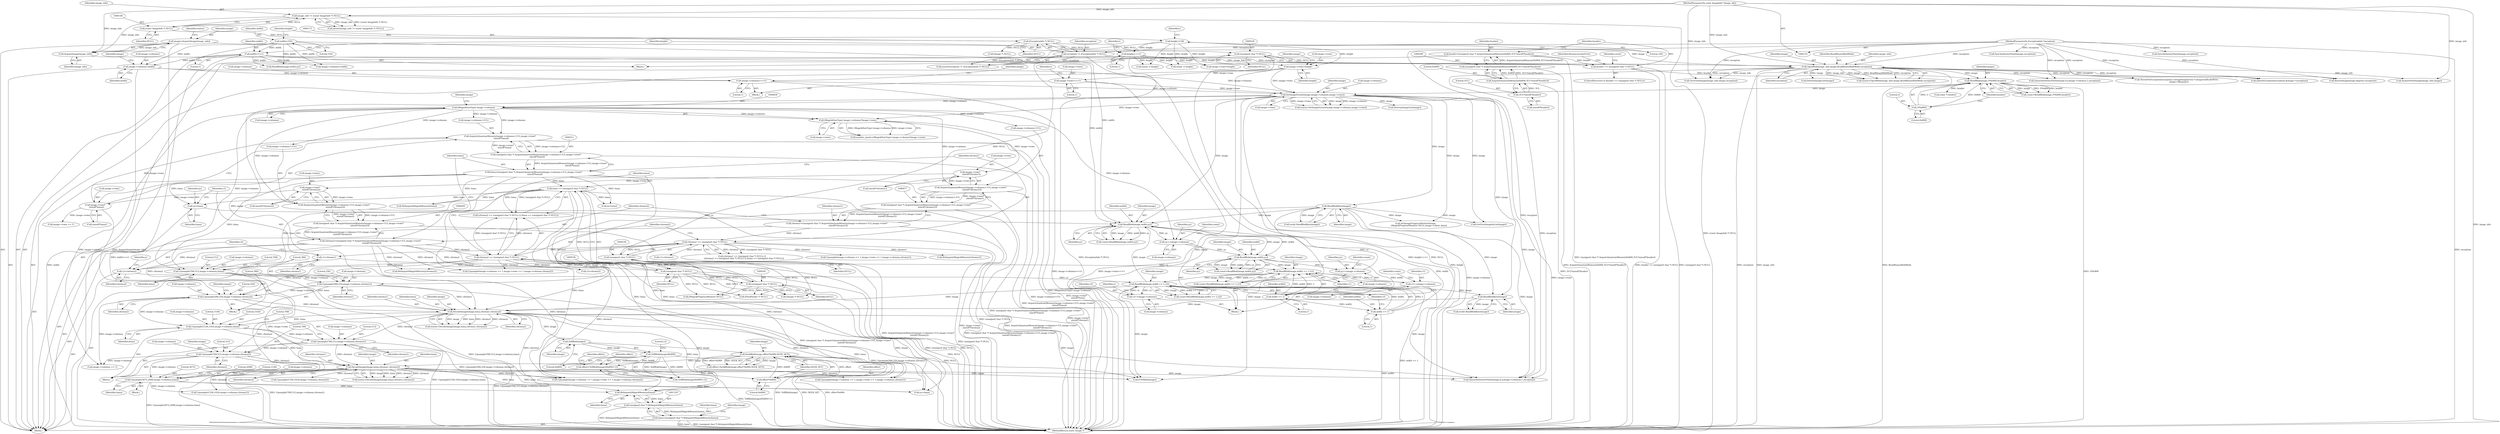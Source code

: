 digraph "0_ImageMagick_f6e9d0d9955e85bdd7540b251cd50d598dacc5e6_43@pointer" {
"1001319" [label="(Call,RelinquishMagickMemory(luma))"];
"1001140" [label="(Call,Upsample(3072,2048,image->columns,luma))"];
"1001096" [label="(Call,Upsample(768,512,image->columns,chroma2))"];
"1001089" [label="(Call,Upsample(768,512,image->columns,chroma1))"];
"1001082" [label="(Call,Upsample(1536,1024,image->columns,luma))"];
"1001041" [label="(Call,Upsample(384,256,image->columns,chroma2))"];
"1001034" [label="(Call,Upsample(384,256,image->columns,chroma1))"];
"1001027" [label="(Call,Upsample(768,512,image->columns,luma))"];
"1000457" [label="(Call,(MagickSizeType) image->columns)"];
"1000432" [label="(Call,SetImageExtent(image,image->columns,image->rows))"];
"1000227" [label="(Call,ReadBlob(image,3*0x800,header))"];
"1000187" [label="(Call,OpenBlob(image_info,image,ReadBinaryBlobMode,exception))"];
"1000183" [label="(Call,AcquireImage(image_info))"];
"1000143" [label="(Call,image_info != (const ImageInfo *) NULL)"];
"1000117" [label="(MethodParameterIn,const ImageInfo *image_info)"];
"1000145" [label="(Call,(const ImageInfo *) NULL)"];
"1000181" [label="(Call,image=AcquireImage(image_info))"];
"1000170" [label="(Call,exception != (ExceptionInfo *) NULL)"];
"1000118" [label="(MethodParameterIn,ExceptionInfo *exception)"];
"1000172" [label="(Call,(ExceptionInfo *) NULL)"];
"1000229" [label="(Call,3*0x800)"];
"1000217" [label="(Call,header == (unsigned char *) NULL)"];
"1000205" [label="(Call,header=(unsigned char *) AcquireQuantumMemory(0x800,3UL*sizeof(*header)))"];
"1000207" [label="(Call,(unsigned char *) AcquireQuantumMemory(0x800,3UL*sizeof(*header)))"];
"1000209" [label="(Call,AcquireQuantumMemory(0x800,3UL*sizeof(*header)))"];
"1000211" [label="(Call,3UL*sizeof(*header))"];
"1000219" [label="(Call,(unsigned char *) NULL)"];
"1000396" [label="(Call,image->columns=width)"];
"1000390" [label="(Call,width<<=1)"];
"1000370" [label="(Call,width=192)"];
"1000420" [label="(Call,image->columns<<=1)"];
"1000401" [label="(Call,image->rows=height)"];
"1000393" [label="(Call,height<<=1)"];
"1000373" [label="(Call,height=128)"];
"1000425" [label="(Call,image->rows<<=1)"];
"1000508" [label="(Call,luma=(unsigned char *) AcquireQuantumMemory(image->columns+1UL,image->rows*\n    sizeof(*luma)))"];
"1000510" [label="(Call,(unsigned char *) AcquireQuantumMemory(image->columns+1UL,image->rows*\n    sizeof(*luma)))"];
"1000512" [label="(Call,AcquireQuantumMemory(image->columns+1UL,image->rows*\n    sizeof(*luma)))"];
"1000518" [label="(Call,image->rows*\n    sizeof(*luma))"];
"1000501" [label="(Call,image->rows*\n    sizeof(*chroma2))"];
"1000484" [label="(Call,image->rows*\n    sizeof(*chroma1))"];
"1000456" [label="(Call,(MagickSizeType) image->columns*image->rows)"];
"1000538" [label="(Call,luma == (unsigned char *) NULL)"];
"1000540" [label="(Call,(unsigned char *) NULL)"];
"1000535" [label="(Call,(unsigned char *) NULL)"];
"1000529" [label="(Call,(unsigned char *) NULL)"];
"1000527" [label="(Call,chroma1 == (unsigned char *) NULL)"];
"1000474" [label="(Call,chroma1=(unsigned char *) AcquireQuantumMemory(image->columns+1UL,image->rows*\n    sizeof(*chroma1)))"];
"1000476" [label="(Call,(unsigned char *) AcquireQuantumMemory(image->columns+1UL,image->rows*\n    sizeof(*chroma1)))"];
"1000478" [label="(Call,AcquireQuantumMemory(image->columns+1UL,image->rows*\n    sizeof(*chroma1)))"];
"1000533" [label="(Call,chroma2 == (unsigned char *) NULL)"];
"1000491" [label="(Call,chroma2=(unsigned char *) AcquireQuantumMemory(image->columns+1UL,image->rows*\n    sizeof(*chroma2)))"];
"1000493" [label="(Call,(unsigned char *) AcquireQuantumMemory(image->columns+1UL,image->rows*\n    sizeof(*chroma2)))"];
"1000495" [label="(Call,AcquireQuantumMemory(image->columns+1UL,image->rows*\n    sizeof(*chroma2)))"];
"1001070" [label="(Call,DecodeImage(image,luma,chroma1,chroma2))"];
"1001011" [label="(Call,ReadBlob(image,width >> 1,c2))"];
"1000998" [label="(Call,ReadBlob(image,width >> 1,c1))"];
"1000987" [label="(Call,ReadBlob(image,width,yy))"];
"1000976" [label="(Call,ReadBlob(image,width,yy))"];
"1000587" [label="(Call,ReadBlobByte(image))"];
"1001013" [label="(Call,width >> 1)"];
"1001000" [label="(Call,width >> 1)"];
"1000952" [label="(Call,yy=luma)"];
"1000991" [label="(Call,yy+=image->columns)"];
"1000980" [label="(Call,yy+=image->columns)"];
"1001004" [label="(Call,c1+=image->columns)"];
"1000955" [label="(Call,c1=chroma1)"];
"1001017" [label="(Call,c2+=image->columns)"];
"1000958" [label="(Call,c2=chroma2)"];
"1001066" [label="(Call,ReadBlobByte(image))"];
"1001126" [label="(Call,DecodeImage(image,luma,chroma1,chroma2))"];
"1001118" [label="(Call,SeekBlob(image,offset*0x800,SEEK_SET))"];
"1001112" [label="(Call,TellBlob(image))"];
"1001120" [label="(Call,offset*0x800)"];
"1001108" [label="(Call,offset=TellBlob(image)/0x800+12)"];
"1001111" [label="(Call,TellBlob(image)/0x800)"];
"1001317" [label="(Call,(unsigned char *) RelinquishMagickMemory(luma))"];
"1001315" [label="(Call,luma=(unsigned char *) RelinquishMagickMemory(luma))"];
"1001142" [label="(Literal,2048)"];
"1000457" [label="(Call,(MagickSizeType) image->columns)"];
"1000219" [label="(Call,(unsigned char *) NULL)"];
"1000389" [label="(Block,)"];
"1000211" [label="(Call,3UL*sizeof(*header))"];
"1001033" [label="(Identifier,luma)"];
"1000119" [label="(Block,)"];
"1000484" [label="(Call,image->rows*\n    sizeof(*chroma1))"];
"1000454" [label="(Call,number_pixels=(MagickSizeType) image->columns*image->rows)"];
"1000585" [label="(Call,(void) ReadBlobByte(image))"];
"1001067" [label="(Identifier,image)"];
"1000202" [label="(Call,(Image *) NULL)"];
"1000216" [label="(ControlStructure,if (header == (unsigned char *) NULL))"];
"1000538" [label="(Call,luma == (unsigned char *) NULL)"];
"1001088" [label="(Identifier,luma)"];
"1001085" [label="(Call,image->columns)"];
"1000976" [label="(Call,ReadBlob(image,width,yy))"];
"1001017" [label="(Call,c2+=image->columns)"];
"1001035" [label="(Literal,384)"];
"1000392" [label="(Literal,1)"];
"1000533" [label="(Call,chroma2 == (unsigned char *) NULL)"];
"1000402" [label="(Call,image->rows)"];
"1000418" [label="(Identifier,i)"];
"1000527" [label="(Call,chroma1 == (unsigned char *) NULL)"];
"1000987" [label="(Call,ReadBlob(image,width,yy))"];
"1001123" [label="(Identifier,SEEK_SET)"];
"1000611" [label="(Call,SetImageProgressMonitor(image,\n          (MagickProgressMonitor) NULL,image->client_data))"];
"1000210" [label="(Literal,0x800)"];
"1000427" [label="(Identifier,image)"];
"1000678" [label="(Call,(ssize_t) height)"];
"1000522" [label="(Call,sizeof(*luma))"];
"1000999" [label="(Identifier,image)"];
"1000371" [label="(Identifier,width)"];
"1000979" [label="(Identifier,yy)"];
"1001083" [label="(Literal,1536)"];
"1000390" [label="(Call,width<<=1)"];
"1000986" [label="(Identifier,count)"];
"1000588" [label="(Identifier,image)"];
"1000174" [label="(Identifier,NULL)"];
"1000378" [label="(Identifier,i)"];
"1000209" [label="(Call,AcquireQuantumMemory(0x800,3UL*sizeof(*header)))"];
"1000485" [label="(Call,image->rows)"];
"1001068" [label="(Call,status=DecodeImage(image,luma,chroma1,chroma2))"];
"1001011" [label="(Call,ReadBlob(image,width >> 1,c2))"];
"1000992" [label="(Identifier,yy)"];
"1001064" [label="(Call,(void) ReadBlobByte(image))"];
"1001129" [label="(Identifier,chroma1)"];
"1001320" [label="(Identifier,luma)"];
"1000231" [label="(Literal,0x800)"];
"1001099" [label="(Call,image->columns)"];
"1001036" [label="(Literal,256)"];
"1000225" [label="(Call,count=ReadBlob(image,3*0x800,header))"];
"1000840" [label="(Call,SyncAuthenticPixels(image,exception))"];
"1000397" [label="(Call,image->columns)"];
"1000501" [label="(Call,image->rows*\n    sizeof(*chroma2))"];
"1001181" [label="(Call,Upsample(image->columns >> 1,image->rows >> 1,image->columns,chroma2))"];
"1000955" [label="(Call,c1=chroma1)"];
"1000493" [label="(Call,(unsigned char *) AcquireQuantumMemory(image->columns+1UL,image->rows*\n    sizeof(*chroma2)))"];
"1001117" [label="(Identifier,offset)"];
"1001097" [label="(Literal,768)"];
"1001109" [label="(Identifier,offset)"];
"1001115" [label="(Literal,12)"];
"1001012" [label="(Identifier,image)"];
"1001105" [label="(Identifier,image)"];
"1001326" [label="(Call,ThrowFileException(exception,CorruptImageError,\"UnexpectedEndOfFile\",\n      image->filename))"];
"1000982" [label="(Call,image->columns)"];
"1000388" [label="(Identifier,i)"];
"1001037" [label="(Call,image->columns)"];
"1000788" [label="(Call,QueueAuthenticPixels(image,0,y,image->columns,1,exception))"];
"1000491" [label="(Call,chroma2=(unsigned char *) AcquireQuantumMemory(image->columns+1UL,image->rows*\n    sizeof(*chroma2)))"];
"1000529" [label="(Call,(unsigned char *) NULL)"];
"1000142" [label="(Call,assert(image_info != (const ImageInfo *) NULL))"];
"1000663" [label="(Call,yy=luma)"];
"1001010" [label="(Identifier,count)"];
"1000957" [label="(Identifier,chroma1)"];
"1000118" [label="(MethodParameterIn,ExceptionInfo *exception)"];
"1001006" [label="(Call,image->columns)"];
"1001081" [label="(Block,)"];
"1000534" [label="(Identifier,chroma2)"];
"1001092" [label="(Call,image->columns)"];
"1001324" [label="(Identifier,image)"];
"1001019" [label="(Call,image->columns)"];
"1001066" [label="(Call,ReadBlobByte(image))"];
"1001119" [label="(Identifier,image)"];
"1000169" [label="(Call,assert(exception != (ExceptionInfo *) NULL))"];
"1001316" [label="(Identifier,luma)"];
"1000374" [label="(Identifier,height)"];
"1000432" [label="(Call,SetImageExtent(image,image->columns,image->rows))"];
"1000748" [label="(Call,Upsample(image->columns >> 1,image->rows >> 1,image->columns,chroma2))"];
"1000212" [label="(Literal,3UL)"];
"1000172" [label="(Call,(ExceptionInfo *) NULL)"];
"1000973" [label="(Block,)"];
"1001004" [label="(Call,c1+=image->columns)"];
"1001015" [label="(Literal,1)"];
"1000518" [label="(Call,image->rows*\n    sizeof(*luma))"];
"1001233" [label="(Call,(PixelPacket *) NULL)"];
"1001018" [label="(Identifier,c2)"];
"1000981" [label="(Identifier,yy)"];
"1000394" [label="(Identifier,height)"];
"1000952" [label="(Call,yy=luma)"];
"1000960" [label="(Identifier,chroma2)"];
"1001027" [label="(Call,Upsample(768,512,image->columns,luma))"];
"1000401" [label="(Call,image->rows=height)"];
"1001016" [label="(Identifier,c2)"];
"1001148" [label="(Literal,1536)"];
"1000206" [label="(Identifier,header)"];
"1000989" [label="(Identifier,width)"];
"1001030" [label="(Call,image->columns)"];
"1000226" [label="(Identifier,count)"];
"1000186" [label="(Identifier,status)"];
"1001040" [label="(Identifier,chroma1)"];
"1000528" [label="(Identifier,chroma1)"];
"1000370" [label="(Call,width=192)"];
"1001071" [label="(Identifier,image)"];
"1001116" [label="(Call,offset=SeekBlob(image,offset*0x800,SEEK_SET))"];
"1001221" [label="(Call,QueueAuthenticPixels(image,0,y,image->columns,1,exception))"];
"1001108" [label="(Call,offset=TellBlob(image)/0x800+12)"];
"1001050" [label="(Identifier,image)"];
"1000184" [label="(Identifier,image_info)"];
"1000963" [label="(Identifier,y)"];
"1001034" [label="(Call,Upsample(384,256,image->columns,chroma1))"];
"1000868" [label="(Call,AcquireNextImage(image_info,image))"];
"1001317" [label="(Call,(unsigned char *) RelinquishMagickMemory(luma))"];
"1000513" [label="(Call,image->columns+1UL)"];
"1000205" [label="(Call,header=(unsigned char *) AcquireQuantumMemory(0x800,3UL*sizeof(*header)))"];
"1000942" [label="(Call,GetFirstImageInList(image))"];
"1000991" [label="(Call,yy+=image->columns)"];
"1000476" [label="(Call,(unsigned char *) AcquireQuantumMemory(image->columns+1UL,image->rows*\n    sizeof(*chroma1)))"];
"1001095" [label="(Identifier,chroma1)"];
"1001098" [label="(Literal,512)"];
"1000445" [label="(Call,InheritException(exception,&image->exception))"];
"1001130" [label="(Identifier,chroma2)"];
"1001481" [label="(MethodReturn,static Image *)"];
"1001091" [label="(Literal,512)"];
"1001026" [label="(Block,)"];
"1001323" [label="(Call,EOFBlob(image))"];
"1001041" [label="(Call,Upsample(384,256,image->columns,chroma2))"];
"1000217" [label="(Call,header == (unsigned char *) NULL)"];
"1000183" [label="(Call,AcquireImage(image_info))"];
"1000232" [label="(Identifier,header)"];
"1001082" [label="(Call,Upsample(1536,1024,image->columns,luma))"];
"1000687" [label="(Call,ReadBlob(image,width,yy))"];
"1000512" [label="(Call,AcquireQuantumMemory(image->columns+1UL,image->rows*\n    sizeof(*luma)))"];
"1000426" [label="(Call,image->rows)"];
"1000669" [label="(Call,c2=chroma2)"];
"1001143" [label="(Call,image->columns)"];
"1001196" [label="(Call,yy=luma)"];
"1001042" [label="(Literal,384)"];
"1001146" [label="(Identifier,luma)"];
"1000463" [label="(Identifier,image)"];
"1001139" [label="(Block,)"];
"1000946" [label="(Call,OverviewImage(image_info,image,exception))"];
"1000526" [label="(Call,(chroma1 == (unsigned char *) NULL) ||\n      (chroma2 == (unsigned char *) NULL) || (luma == (unsigned char *) NULL))"];
"1000519" [label="(Call,image->rows)"];
"1001003" [label="(Identifier,c1)"];
"1000985" [label="(Call,count=ReadBlob(image,width,yy))"];
"1000953" [label="(Identifier,yy)"];
"1000648" [label="(Call,image->columns=width)"];
"1001273" [label="(Call,SyncAuthenticPixels(image,exception))"];
"1001141" [label="(Literal,3072)"];
"1001084" [label="(Literal,1024)"];
"1000967" [label="(Call,(ssize_t) height)"];
"1000537" [label="(Identifier,NULL)"];
"1001111" [label="(Call,TellBlob(image)/0x800)"];
"1000974" [label="(Call,count=ReadBlob(image,width,yy))"];
"1000419" [label="(Block,)"];
"1001114" [label="(Literal,0x800)"];
"1001167" [label="(Call,image->columns >> 1)"];
"1000988" [label="(Identifier,image)"];
"1000420" [label="(Call,image->columns<<=1)"];
"1001127" [label="(Identifier,image)"];
"1000938" [label="(Call,RelinquishMagickMemory(luma))"];
"1000434" [label="(Call,image->columns)"];
"1000171" [label="(Identifier,exception)"];
"1001009" [label="(Call,count=ReadBlob(image,width >> 1,c2))"];
"1000540" [label="(Call,(unsigned char *) NULL)"];
"1000144" [label="(Identifier,image_info)"];
"1000189" [label="(Identifier,image)"];
"1000237" [label="(Call,(char *) header)"];
"1001090" [label="(Literal,768)"];
"1001113" [label="(Identifier,image)"];
"1000147" [label="(Identifier,NULL)"];
"1000117" [label="(MethodParameterIn,const ImageInfo *image_info)"];
"1001166" [label="(Call,Upsample(image->columns >> 1,image->rows >> 1,image->columns,chroma1))"];
"1001096" [label="(Call,Upsample(768,512,image->columns,chroma2))"];
"1000539" [label="(Identifier,luma)"];
"1001121" [label="(Identifier,offset)"];
"1001000" [label="(Call,width >> 1)"];
"1001014" [label="(Identifier,width)"];
"1000456" [label="(Call,(MagickSizeType) image->columns*image->rows)"];
"1000475" [label="(Identifier,chroma1)"];
"1000373" [label="(Call,height=128)"];
"1000474" [label="(Call,chroma1=(unsigned char *) AcquireQuantumMemory(image->columns+1UL,image->rows*\n    sizeof(*chroma1)))"];
"1000956" [label="(Identifier,c1)"];
"1001120" [label="(Call,offset*0x800)"];
"1000430" [label="(Call,status=SetImageExtent(image,image->columns,image->rows))"];
"1000227" [label="(Call,ReadBlob(image,3*0x800,header))"];
"1000187" [label="(Call,OpenBlob(image_info,image,ReadBinaryBlobMode,exception))"];
"1000191" [label="(Identifier,exception)"];
"1001110" [label="(Call,TellBlob(image)/0x800+12)"];
"1000190" [label="(Identifier,ReadBinaryBlobMode)"];
"1000372" [label="(Literal,192)"];
"1000425" [label="(Call,image->rows<<=1)"];
"1000393" [label="(Call,height<<=1)"];
"1000492" [label="(Identifier,chroma2)"];
"1000978" [label="(Identifier,width)"];
"1000977" [label="(Identifier,image)"];
"1000535" [label="(Call,(unsigned char *) NULL)"];
"1001001" [label="(Identifier,width)"];
"1001154" [label="(Call,Upsample(1536,1024,image->columns,chroma2))"];
"1000396" [label="(Call,image->columns=width)"];
"1000452" [label="(Call,DestroyImageList(image))"];
"1000733" [label="(Call,Upsample(image->columns >> 1,image->rows >> 1,image->columns,chroma1))"];
"1001365" [label="(Call,RotateImage(image,degrees,exception))"];
"1001047" [label="(Identifier,chroma2)"];
"1001089" [label="(Call,Upsample(768,512,image->columns,chroma1))"];
"1000459" [label="(Call,image->columns)"];
"1000221" [label="(Identifier,NULL)"];
"1000145" [label="(Call,(const ImageInfo *) NULL)"];
"1000505" [label="(Call,sizeof(*chroma2))"];
"1001102" [label="(Identifier,chroma2)"];
"1000502" [label="(Call,image->rows)"];
"1000424" [label="(Literal,1)"];
"1000403" [label="(Identifier,image)"];
"1001074" [label="(Identifier,chroma2)"];
"1001140" [label="(Call,Upsample(3072,2048,image->columns,luma))"];
"1000199" [label="(Call,DestroyImageList(image))"];
"1001043" [label="(Literal,256)"];
"1000218" [label="(Identifier,header)"];
"1001319" [label="(Call,RelinquishMagickMemory(luma))"];
"1000213" [label="(Call,sizeof(*header))"];
"1000170" [label="(Call,exception != (ExceptionInfo *) NULL)"];
"1001172" [label="(Call,image->rows >> 1)"];
"1001073" [label="(Identifier,chroma1)"];
"1000926" [label="(Call,RelinquishMagickMemory(chroma2))"];
"1000478" [label="(Call,AcquireQuantumMemory(image->columns+1UL,image->rows*\n    sizeof(*chroma1)))"];
"1001112" [label="(Call,TellBlob(image))"];
"1001044" [label="(Call,image->columns)"];
"1000207" [label="(Call,(unsigned char *) AcquireQuantumMemory(0x800,3UL*sizeof(*header)))"];
"1000510" [label="(Call,(unsigned char *) AcquireQuantumMemory(image->columns+1UL,image->rows*\n    sizeof(*luma)))"];
"1000495" [label="(Call,AcquireQuantumMemory(image->columns+1UL,image->rows*\n    sizeof(*chroma2)))"];
"1001013" [label="(Call,width >> 1)"];
"1000959" [label="(Identifier,c2)"];
"1000509" [label="(Identifier,luma)"];
"1001028" [label="(Literal,768)"];
"1000531" [label="(Identifier,NULL)"];
"1000532" [label="(Call,(chroma2 == (unsigned char *) NULL) || (luma == (unsigned char *) NULL))"];
"1000408" [label="(Identifier,image)"];
"1000479" [label="(Call,image->columns+1UL)"];
"1000400" [label="(Identifier,width)"];
"1000462" [label="(Call,image->rows)"];
"1000613" [label="(Call,(MagickProgressMonitor) NULL)"];
"1000437" [label="(Call,image->rows)"];
"1000488" [label="(Call,sizeof(*chroma1))"];
"1001005" [label="(Identifier,c1)"];
"1000230" [label="(Literal,3)"];
"1001122" [label="(Literal,0x800)"];
"1000395" [label="(Literal,1)"];
"1000143" [label="(Call,image_info != (const ImageInfo *) NULL)"];
"1000980" [label="(Call,yy+=image->columns)"];
"1000653" [label="(Call,image->rows=height)"];
"1000998" [label="(Call,ReadBlob(image,width >> 1,c1))"];
"1000971" [label="(Identifier,y)"];
"1000185" [label="(Call,status=OpenBlob(image_info,image,ReadBinaryBlobMode,exception))"];
"1000433" [label="(Identifier,image)"];
"1000496" [label="(Call,image->columns+1UL)"];
"1001118" [label="(Call,SeekBlob(image,offset*0x800,SEEK_SET))"];
"1000542" [label="(Identifier,NULL)"];
"1000996" [label="(Call,count=ReadBlob(image,width >> 1,c1))"];
"1000587" [label="(Call,ReadBlobByte(image))"];
"1000181" [label="(Call,image=AcquireImage(image_info))"];
"1000429" [label="(Literal,1)"];
"1001128" [label="(Identifier,luma)"];
"1000391" [label="(Identifier,width)"];
"1000993" [label="(Call,image->columns)"];
"1001126" [label="(Call,DecodeImage(image,luma,chroma1,chroma2))"];
"1000228" [label="(Identifier,image)"];
"1000188" [label="(Identifier,image_info)"];
"1000421" [label="(Call,image->columns)"];
"1000223" [label="(Identifier,ResourceLimitError)"];
"1000932" [label="(Call,RelinquishMagickMemory(chroma1))"];
"1001147" [label="(Call,Upsample(1536,1024,image->columns,chroma1))"];
"1000990" [label="(Identifier,yy)"];
"1001002" [label="(Literal,1)"];
"1000997" [label="(Identifier,count)"];
"1000375" [label="(Literal,128)"];
"1001029" [label="(Literal,512)"];
"1001315" [label="(Call,luma=(unsigned char *) RelinquishMagickMemory(luma))"];
"1000405" [label="(Identifier,height)"];
"1000954" [label="(Identifier,luma)"];
"1001372" [label="(Call,(Image *) NULL)"];
"1000958" [label="(Call,c2=chroma2)"];
"1001124" [label="(Call,status=DecodeImage(image,luma,chroma1,chroma2))"];
"1000182" [label="(Identifier,image)"];
"1000666" [label="(Call,c1=chroma1)"];
"1000508" [label="(Call,luma=(unsigned char *) AcquireQuantumMemory(image->columns+1UL,image->rows*\n    sizeof(*luma)))"];
"1001072" [label="(Identifier,luma)"];
"1001070" [label="(Call,DecodeImage(image,luma,chroma1,chroma2))"];
"1000229" [label="(Call,3*0x800)"];
"1001319" -> "1001317"  [label="AST: "];
"1001319" -> "1001320"  [label="CFG: "];
"1001320" -> "1001319"  [label="AST: "];
"1001317" -> "1001319"  [label="CFG: "];
"1001319" -> "1001317"  [label="DDG: luma"];
"1001140" -> "1001319"  [label="DDG: luma"];
"1001126" -> "1001319"  [label="DDG: luma"];
"1001070" -> "1001319"  [label="DDG: luma"];
"1000508" -> "1001319"  [label="DDG: luma"];
"1000538" -> "1001319"  [label="DDG: luma"];
"1001140" -> "1001139"  [label="AST: "];
"1001140" -> "1001146"  [label="CFG: "];
"1001141" -> "1001140"  [label="AST: "];
"1001142" -> "1001140"  [label="AST: "];
"1001143" -> "1001140"  [label="AST: "];
"1001146" -> "1001140"  [label="AST: "];
"1001148" -> "1001140"  [label="CFG: "];
"1001140" -> "1001481"  [label="DDG: Upsample(3072,2048,image->columns,luma)"];
"1001096" -> "1001140"  [label="DDG: image->columns"];
"1001126" -> "1001140"  [label="DDG: luma"];
"1001140" -> "1001147"  [label="DDG: image->columns"];
"1001140" -> "1001196"  [label="DDG: luma"];
"1001096" -> "1001081"  [label="AST: "];
"1001096" -> "1001102"  [label="CFG: "];
"1001097" -> "1001096"  [label="AST: "];
"1001098" -> "1001096"  [label="AST: "];
"1001099" -> "1001096"  [label="AST: "];
"1001102" -> "1001096"  [label="AST: "];
"1001105" -> "1001096"  [label="CFG: "];
"1001096" -> "1001481"  [label="DDG: Upsample(768,512,image->columns,chroma2)"];
"1001089" -> "1001096"  [label="DDG: image->columns"];
"1001070" -> "1001096"  [label="DDG: chroma2"];
"1001096" -> "1001126"  [label="DDG: chroma2"];
"1001096" -> "1001167"  [label="DDG: image->columns"];
"1001089" -> "1001081"  [label="AST: "];
"1001089" -> "1001095"  [label="CFG: "];
"1001090" -> "1001089"  [label="AST: "];
"1001091" -> "1001089"  [label="AST: "];
"1001092" -> "1001089"  [label="AST: "];
"1001095" -> "1001089"  [label="AST: "];
"1001097" -> "1001089"  [label="CFG: "];
"1001089" -> "1001481"  [label="DDG: Upsample(768,512,image->columns,chroma1)"];
"1001082" -> "1001089"  [label="DDG: image->columns"];
"1001070" -> "1001089"  [label="DDG: chroma1"];
"1001089" -> "1001126"  [label="DDG: chroma1"];
"1001082" -> "1001081"  [label="AST: "];
"1001082" -> "1001088"  [label="CFG: "];
"1001083" -> "1001082"  [label="AST: "];
"1001084" -> "1001082"  [label="AST: "];
"1001085" -> "1001082"  [label="AST: "];
"1001088" -> "1001082"  [label="AST: "];
"1001090" -> "1001082"  [label="CFG: "];
"1001082" -> "1001481"  [label="DDG: Upsample(1536,1024,image->columns,luma)"];
"1001041" -> "1001082"  [label="DDG: image->columns"];
"1001070" -> "1001082"  [label="DDG: luma"];
"1001082" -> "1001126"  [label="DDG: luma"];
"1001041" -> "1001026"  [label="AST: "];
"1001041" -> "1001047"  [label="CFG: "];
"1001042" -> "1001041"  [label="AST: "];
"1001043" -> "1001041"  [label="AST: "];
"1001044" -> "1001041"  [label="AST: "];
"1001047" -> "1001041"  [label="AST: "];
"1001050" -> "1001041"  [label="CFG: "];
"1001041" -> "1001481"  [label="DDG: Upsample(384,256,image->columns,chroma2)"];
"1001034" -> "1001041"  [label="DDG: image->columns"];
"1000533" -> "1001041"  [label="DDG: chroma2"];
"1000491" -> "1001041"  [label="DDG: chroma2"];
"1001041" -> "1001070"  [label="DDG: chroma2"];
"1001041" -> "1001167"  [label="DDG: image->columns"];
"1001034" -> "1001026"  [label="AST: "];
"1001034" -> "1001040"  [label="CFG: "];
"1001035" -> "1001034"  [label="AST: "];
"1001036" -> "1001034"  [label="AST: "];
"1001037" -> "1001034"  [label="AST: "];
"1001040" -> "1001034"  [label="AST: "];
"1001042" -> "1001034"  [label="CFG: "];
"1001034" -> "1001481"  [label="DDG: Upsample(384,256,image->columns,chroma1)"];
"1001027" -> "1001034"  [label="DDG: image->columns"];
"1000527" -> "1001034"  [label="DDG: chroma1"];
"1001034" -> "1001070"  [label="DDG: chroma1"];
"1001027" -> "1001026"  [label="AST: "];
"1001027" -> "1001033"  [label="CFG: "];
"1001028" -> "1001027"  [label="AST: "];
"1001029" -> "1001027"  [label="AST: "];
"1001030" -> "1001027"  [label="AST: "];
"1001033" -> "1001027"  [label="AST: "];
"1001035" -> "1001027"  [label="CFG: "];
"1001027" -> "1001481"  [label="DDG: Upsample(768,512,image->columns,luma)"];
"1000457" -> "1001027"  [label="DDG: image->columns"];
"1000508" -> "1001027"  [label="DDG: luma"];
"1000538" -> "1001027"  [label="DDG: luma"];
"1001027" -> "1001070"  [label="DDG: luma"];
"1000457" -> "1000456"  [label="AST: "];
"1000457" -> "1000459"  [label="CFG: "];
"1000458" -> "1000457"  [label="AST: "];
"1000459" -> "1000457"  [label="AST: "];
"1000463" -> "1000457"  [label="CFG: "];
"1000457" -> "1000456"  [label="DDG: image->columns"];
"1000432" -> "1000457"  [label="DDG: image->columns"];
"1000457" -> "1000478"  [label="DDG: image->columns"];
"1000457" -> "1000479"  [label="DDG: image->columns"];
"1000457" -> "1000495"  [label="DDG: image->columns"];
"1000457" -> "1000496"  [label="DDG: image->columns"];
"1000457" -> "1000512"  [label="DDG: image->columns"];
"1000457" -> "1000513"  [label="DDG: image->columns"];
"1000457" -> "1000980"  [label="DDG: image->columns"];
"1000457" -> "1001167"  [label="DDG: image->columns"];
"1000432" -> "1000430"  [label="AST: "];
"1000432" -> "1000437"  [label="CFG: "];
"1000433" -> "1000432"  [label="AST: "];
"1000434" -> "1000432"  [label="AST: "];
"1000437" -> "1000432"  [label="AST: "];
"1000430" -> "1000432"  [label="CFG: "];
"1000432" -> "1001481"  [label="DDG: image->rows"];
"1000432" -> "1001481"  [label="DDG: image->columns"];
"1000432" -> "1000430"  [label="DDG: image"];
"1000432" -> "1000430"  [label="DDG: image->columns"];
"1000432" -> "1000430"  [label="DDG: image->rows"];
"1000227" -> "1000432"  [label="DDG: image"];
"1000396" -> "1000432"  [label="DDG: image->columns"];
"1000420" -> "1000432"  [label="DDG: image->columns"];
"1000401" -> "1000432"  [label="DDG: image->rows"];
"1000425" -> "1000432"  [label="DDG: image->rows"];
"1000432" -> "1000452"  [label="DDG: image"];
"1000432" -> "1000456"  [label="DDG: image->rows"];
"1000432" -> "1000587"  [label="DDG: image"];
"1000432" -> "1000611"  [label="DDG: image"];
"1000432" -> "1000942"  [label="DDG: image"];
"1000432" -> "1000976"  [label="DDG: image"];
"1000432" -> "1001066"  [label="DDG: image"];
"1000432" -> "1001070"  [label="DDG: image"];
"1000432" -> "1001221"  [label="DDG: image"];
"1000432" -> "1001323"  [label="DDG: image"];
"1000227" -> "1000225"  [label="AST: "];
"1000227" -> "1000232"  [label="CFG: "];
"1000228" -> "1000227"  [label="AST: "];
"1000229" -> "1000227"  [label="AST: "];
"1000232" -> "1000227"  [label="AST: "];
"1000225" -> "1000227"  [label="CFG: "];
"1000227" -> "1001481"  [label="DDG: 3*0x800"];
"1000227" -> "1000225"  [label="DDG: image"];
"1000227" -> "1000225"  [label="DDG: 3*0x800"];
"1000227" -> "1000225"  [label="DDG: header"];
"1000187" -> "1000227"  [label="DDG: image"];
"1000229" -> "1000227"  [label="DDG: 3"];
"1000229" -> "1000227"  [label="DDG: 0x800"];
"1000217" -> "1000227"  [label="DDG: header"];
"1000227" -> "1000237"  [label="DDG: header"];
"1000187" -> "1000185"  [label="AST: "];
"1000187" -> "1000191"  [label="CFG: "];
"1000188" -> "1000187"  [label="AST: "];
"1000189" -> "1000187"  [label="AST: "];
"1000190" -> "1000187"  [label="AST: "];
"1000191" -> "1000187"  [label="AST: "];
"1000185" -> "1000187"  [label="CFG: "];
"1000187" -> "1001481"  [label="DDG: image_info"];
"1000187" -> "1001481"  [label="DDG: ReadBinaryBlobMode"];
"1000187" -> "1001481"  [label="DDG: exception"];
"1000187" -> "1000185"  [label="DDG: image_info"];
"1000187" -> "1000185"  [label="DDG: image"];
"1000187" -> "1000185"  [label="DDG: ReadBinaryBlobMode"];
"1000187" -> "1000185"  [label="DDG: exception"];
"1000183" -> "1000187"  [label="DDG: image_info"];
"1000117" -> "1000187"  [label="DDG: image_info"];
"1000181" -> "1000187"  [label="DDG: image"];
"1000170" -> "1000187"  [label="DDG: exception"];
"1000118" -> "1000187"  [label="DDG: exception"];
"1000187" -> "1000199"  [label="DDG: image"];
"1000187" -> "1000445"  [label="DDG: exception"];
"1000187" -> "1000788"  [label="DDG: exception"];
"1000187" -> "1000868"  [label="DDG: image_info"];
"1000187" -> "1000946"  [label="DDG: image_info"];
"1000187" -> "1000946"  [label="DDG: exception"];
"1000187" -> "1001221"  [label="DDG: exception"];
"1000187" -> "1001326"  [label="DDG: exception"];
"1000187" -> "1001365"  [label="DDG: exception"];
"1000183" -> "1000181"  [label="AST: "];
"1000183" -> "1000184"  [label="CFG: "];
"1000184" -> "1000183"  [label="AST: "];
"1000181" -> "1000183"  [label="CFG: "];
"1000183" -> "1000181"  [label="DDG: image_info"];
"1000143" -> "1000183"  [label="DDG: image_info"];
"1000117" -> "1000183"  [label="DDG: image_info"];
"1000143" -> "1000142"  [label="AST: "];
"1000143" -> "1000145"  [label="CFG: "];
"1000144" -> "1000143"  [label="AST: "];
"1000145" -> "1000143"  [label="AST: "];
"1000142" -> "1000143"  [label="CFG: "];
"1000143" -> "1001481"  [label="DDG: (const ImageInfo *) NULL"];
"1000143" -> "1000142"  [label="DDG: image_info"];
"1000143" -> "1000142"  [label="DDG: (const ImageInfo *) NULL"];
"1000117" -> "1000143"  [label="DDG: image_info"];
"1000145" -> "1000143"  [label="DDG: NULL"];
"1000117" -> "1000116"  [label="AST: "];
"1000117" -> "1001481"  [label="DDG: image_info"];
"1000117" -> "1000868"  [label="DDG: image_info"];
"1000117" -> "1000946"  [label="DDG: image_info"];
"1000145" -> "1000147"  [label="CFG: "];
"1000146" -> "1000145"  [label="AST: "];
"1000147" -> "1000145"  [label="AST: "];
"1000145" -> "1000172"  [label="DDG: NULL"];
"1000181" -> "1000119"  [label="AST: "];
"1000182" -> "1000181"  [label="AST: "];
"1000186" -> "1000181"  [label="CFG: "];
"1000181" -> "1001481"  [label="DDG: AcquireImage(image_info)"];
"1000170" -> "1000169"  [label="AST: "];
"1000170" -> "1000172"  [label="CFG: "];
"1000171" -> "1000170"  [label="AST: "];
"1000172" -> "1000170"  [label="AST: "];
"1000169" -> "1000170"  [label="CFG: "];
"1000170" -> "1001481"  [label="DDG: (ExceptionInfo *) NULL"];
"1000170" -> "1000169"  [label="DDG: exception"];
"1000170" -> "1000169"  [label="DDG: (ExceptionInfo *) NULL"];
"1000118" -> "1000170"  [label="DDG: exception"];
"1000172" -> "1000170"  [label="DDG: NULL"];
"1000118" -> "1000116"  [label="AST: "];
"1000118" -> "1001481"  [label="DDG: exception"];
"1000118" -> "1000445"  [label="DDG: exception"];
"1000118" -> "1000788"  [label="DDG: exception"];
"1000118" -> "1000840"  [label="DDG: exception"];
"1000118" -> "1000946"  [label="DDG: exception"];
"1000118" -> "1001221"  [label="DDG: exception"];
"1000118" -> "1001273"  [label="DDG: exception"];
"1000118" -> "1001326"  [label="DDG: exception"];
"1000118" -> "1001365"  [label="DDG: exception"];
"1000172" -> "1000174"  [label="CFG: "];
"1000173" -> "1000172"  [label="AST: "];
"1000174" -> "1000172"  [label="AST: "];
"1000172" -> "1000202"  [label="DDG: NULL"];
"1000172" -> "1000219"  [label="DDG: NULL"];
"1000229" -> "1000231"  [label="CFG: "];
"1000230" -> "1000229"  [label="AST: "];
"1000231" -> "1000229"  [label="AST: "];
"1000232" -> "1000229"  [label="CFG: "];
"1000217" -> "1000216"  [label="AST: "];
"1000217" -> "1000219"  [label="CFG: "];
"1000218" -> "1000217"  [label="AST: "];
"1000219" -> "1000217"  [label="AST: "];
"1000223" -> "1000217"  [label="CFG: "];
"1000226" -> "1000217"  [label="CFG: "];
"1000217" -> "1001481"  [label="DDG: (unsigned char *) NULL"];
"1000217" -> "1001481"  [label="DDG: header == (unsigned char *) NULL"];
"1000205" -> "1000217"  [label="DDG: header"];
"1000219" -> "1000217"  [label="DDG: NULL"];
"1000205" -> "1000119"  [label="AST: "];
"1000205" -> "1000207"  [label="CFG: "];
"1000206" -> "1000205"  [label="AST: "];
"1000207" -> "1000205"  [label="AST: "];
"1000218" -> "1000205"  [label="CFG: "];
"1000205" -> "1001481"  [label="DDG: (unsigned char *) AcquireQuantumMemory(0x800,3UL*sizeof(*header))"];
"1000207" -> "1000205"  [label="DDG: AcquireQuantumMemory(0x800,3UL*sizeof(*header))"];
"1000207" -> "1000209"  [label="CFG: "];
"1000208" -> "1000207"  [label="AST: "];
"1000209" -> "1000207"  [label="AST: "];
"1000207" -> "1001481"  [label="DDG: AcquireQuantumMemory(0x800,3UL*sizeof(*header))"];
"1000209" -> "1000207"  [label="DDG: 0x800"];
"1000209" -> "1000207"  [label="DDG: 3UL*sizeof(*header)"];
"1000209" -> "1000211"  [label="CFG: "];
"1000210" -> "1000209"  [label="AST: "];
"1000211" -> "1000209"  [label="AST: "];
"1000209" -> "1001481"  [label="DDG: 3UL*sizeof(*header)"];
"1000211" -> "1000209"  [label="DDG: 3UL"];
"1000211" -> "1000213"  [label="CFG: "];
"1000212" -> "1000211"  [label="AST: "];
"1000213" -> "1000211"  [label="AST: "];
"1000219" -> "1000221"  [label="CFG: "];
"1000220" -> "1000219"  [label="AST: "];
"1000221" -> "1000219"  [label="AST: "];
"1000219" -> "1001481"  [label="DDG: NULL"];
"1000219" -> "1000529"  [label="DDG: NULL"];
"1000396" -> "1000119"  [label="AST: "];
"1000396" -> "1000400"  [label="CFG: "];
"1000397" -> "1000396"  [label="AST: "];
"1000400" -> "1000396"  [label="AST: "];
"1000403" -> "1000396"  [label="CFG: "];
"1000396" -> "1001481"  [label="DDG: width"];
"1000390" -> "1000396"  [label="DDG: width"];
"1000370" -> "1000396"  [label="DDG: width"];
"1000396" -> "1000420"  [label="DDG: image->columns"];
"1000390" -> "1000389"  [label="AST: "];
"1000390" -> "1000392"  [label="CFG: "];
"1000391" -> "1000390"  [label="AST: "];
"1000392" -> "1000390"  [label="AST: "];
"1000394" -> "1000390"  [label="CFG: "];
"1000390" -> "1001481"  [label="DDG: width<<=1"];
"1000370" -> "1000390"  [label="DDG: width"];
"1000390" -> "1000648"  [label="DDG: width"];
"1000390" -> "1000687"  [label="DDG: width"];
"1000390" -> "1000976"  [label="DDG: width"];
"1000370" -> "1000119"  [label="AST: "];
"1000370" -> "1000372"  [label="CFG: "];
"1000371" -> "1000370"  [label="AST: "];
"1000372" -> "1000370"  [label="AST: "];
"1000374" -> "1000370"  [label="CFG: "];
"1000370" -> "1000648"  [label="DDG: width"];
"1000370" -> "1000687"  [label="DDG: width"];
"1000370" -> "1000976"  [label="DDG: width"];
"1000420" -> "1000419"  [label="AST: "];
"1000420" -> "1000424"  [label="CFG: "];
"1000421" -> "1000420"  [label="AST: "];
"1000424" -> "1000420"  [label="AST: "];
"1000427" -> "1000420"  [label="CFG: "];
"1000420" -> "1001481"  [label="DDG: image->columns<<=1"];
"1000401" -> "1000119"  [label="AST: "];
"1000401" -> "1000405"  [label="CFG: "];
"1000402" -> "1000401"  [label="AST: "];
"1000405" -> "1000401"  [label="AST: "];
"1000408" -> "1000401"  [label="CFG: "];
"1000401" -> "1001481"  [label="DDG: height"];
"1000393" -> "1000401"  [label="DDG: height"];
"1000373" -> "1000401"  [label="DDG: height"];
"1000401" -> "1000425"  [label="DDG: image->rows"];
"1000393" -> "1000389"  [label="AST: "];
"1000393" -> "1000395"  [label="CFG: "];
"1000394" -> "1000393"  [label="AST: "];
"1000395" -> "1000393"  [label="AST: "];
"1000388" -> "1000393"  [label="CFG: "];
"1000393" -> "1001481"  [label="DDG: height<<=1"];
"1000373" -> "1000393"  [label="DDG: height"];
"1000393" -> "1000653"  [label="DDG: height"];
"1000393" -> "1000678"  [label="DDG: height"];
"1000393" -> "1000967"  [label="DDG: height"];
"1000373" -> "1000119"  [label="AST: "];
"1000373" -> "1000375"  [label="CFG: "];
"1000374" -> "1000373"  [label="AST: "];
"1000375" -> "1000373"  [label="AST: "];
"1000378" -> "1000373"  [label="CFG: "];
"1000373" -> "1000653"  [label="DDG: height"];
"1000373" -> "1000678"  [label="DDG: height"];
"1000373" -> "1000967"  [label="DDG: height"];
"1000425" -> "1000419"  [label="AST: "];
"1000425" -> "1000429"  [label="CFG: "];
"1000426" -> "1000425"  [label="AST: "];
"1000429" -> "1000425"  [label="AST: "];
"1000418" -> "1000425"  [label="CFG: "];
"1000425" -> "1001481"  [label="DDG: image->rows<<=1"];
"1000508" -> "1000119"  [label="AST: "];
"1000508" -> "1000510"  [label="CFG: "];
"1000509" -> "1000508"  [label="AST: "];
"1000510" -> "1000508"  [label="AST: "];
"1000528" -> "1000508"  [label="CFG: "];
"1000508" -> "1001481"  [label="DDG: (unsigned char *) AcquireQuantumMemory(image->columns+1UL,image->rows*\n    sizeof(*luma))"];
"1000510" -> "1000508"  [label="DDG: AcquireQuantumMemory(image->columns+1UL,image->rows*\n    sizeof(*luma))"];
"1000508" -> "1000538"  [label="DDG: luma"];
"1000508" -> "1000663"  [label="DDG: luma"];
"1000508" -> "1000938"  [label="DDG: luma"];
"1000508" -> "1000952"  [label="DDG: luma"];
"1000508" -> "1001196"  [label="DDG: luma"];
"1000510" -> "1000512"  [label="CFG: "];
"1000511" -> "1000510"  [label="AST: "];
"1000512" -> "1000510"  [label="AST: "];
"1000510" -> "1001481"  [label="DDG: AcquireQuantumMemory(image->columns+1UL,image->rows*\n    sizeof(*luma))"];
"1000512" -> "1000510"  [label="DDG: image->columns+1UL"];
"1000512" -> "1000510"  [label="DDG: image->rows*\n    sizeof(*luma)"];
"1000512" -> "1000518"  [label="CFG: "];
"1000513" -> "1000512"  [label="AST: "];
"1000518" -> "1000512"  [label="AST: "];
"1000512" -> "1001481"  [label="DDG: image->columns+1UL"];
"1000512" -> "1001481"  [label="DDG: image->rows*\n    sizeof(*luma)"];
"1000518" -> "1000512"  [label="DDG: image->rows"];
"1000518" -> "1000522"  [label="CFG: "];
"1000519" -> "1000518"  [label="AST: "];
"1000522" -> "1000518"  [label="AST: "];
"1000518" -> "1001481"  [label="DDG: image->rows"];
"1000501" -> "1000518"  [label="DDG: image->rows"];
"1000518" -> "1001172"  [label="DDG: image->rows"];
"1000501" -> "1000495"  [label="AST: "];
"1000501" -> "1000505"  [label="CFG: "];
"1000502" -> "1000501"  [label="AST: "];
"1000505" -> "1000501"  [label="AST: "];
"1000495" -> "1000501"  [label="CFG: "];
"1000501" -> "1000495"  [label="DDG: image->rows"];
"1000484" -> "1000501"  [label="DDG: image->rows"];
"1000484" -> "1000478"  [label="AST: "];
"1000484" -> "1000488"  [label="CFG: "];
"1000485" -> "1000484"  [label="AST: "];
"1000488" -> "1000484"  [label="AST: "];
"1000478" -> "1000484"  [label="CFG: "];
"1000484" -> "1000478"  [label="DDG: image->rows"];
"1000456" -> "1000484"  [label="DDG: image->rows"];
"1000456" -> "1000454"  [label="AST: "];
"1000456" -> "1000462"  [label="CFG: "];
"1000462" -> "1000456"  [label="AST: "];
"1000454" -> "1000456"  [label="CFG: "];
"1000456" -> "1001481"  [label="DDG: (MagickSizeType) image->columns"];
"1000456" -> "1000454"  [label="DDG: (MagickSizeType) image->columns"];
"1000456" -> "1000454"  [label="DDG: image->rows"];
"1000538" -> "1000532"  [label="AST: "];
"1000538" -> "1000540"  [label="CFG: "];
"1000539" -> "1000538"  [label="AST: "];
"1000540" -> "1000538"  [label="AST: "];
"1000532" -> "1000538"  [label="CFG: "];
"1000538" -> "1001481"  [label="DDG: (unsigned char *) NULL"];
"1000538" -> "1000532"  [label="DDG: luma"];
"1000538" -> "1000532"  [label="DDG: (unsigned char *) NULL"];
"1000540" -> "1000538"  [label="DDG: NULL"];
"1000538" -> "1000663"  [label="DDG: luma"];
"1000538" -> "1000938"  [label="DDG: luma"];
"1000538" -> "1000952"  [label="DDG: luma"];
"1000538" -> "1001196"  [label="DDG: luma"];
"1000540" -> "1000542"  [label="CFG: "];
"1000541" -> "1000540"  [label="AST: "];
"1000542" -> "1000540"  [label="AST: "];
"1000540" -> "1001481"  [label="DDG: NULL"];
"1000535" -> "1000540"  [label="DDG: NULL"];
"1000540" -> "1000613"  [label="DDG: NULL"];
"1000540" -> "1001233"  [label="DDG: NULL"];
"1000540" -> "1001372"  [label="DDG: NULL"];
"1000535" -> "1000533"  [label="AST: "];
"1000535" -> "1000537"  [label="CFG: "];
"1000536" -> "1000535"  [label="AST: "];
"1000537" -> "1000535"  [label="AST: "];
"1000533" -> "1000535"  [label="CFG: "];
"1000535" -> "1001481"  [label="DDG: NULL"];
"1000535" -> "1000533"  [label="DDG: NULL"];
"1000529" -> "1000535"  [label="DDG: NULL"];
"1000535" -> "1000613"  [label="DDG: NULL"];
"1000535" -> "1001233"  [label="DDG: NULL"];
"1000535" -> "1001372"  [label="DDG: NULL"];
"1000529" -> "1000527"  [label="AST: "];
"1000529" -> "1000531"  [label="CFG: "];
"1000530" -> "1000529"  [label="AST: "];
"1000531" -> "1000529"  [label="AST: "];
"1000527" -> "1000529"  [label="CFG: "];
"1000529" -> "1001481"  [label="DDG: NULL"];
"1000529" -> "1000527"  [label="DDG: NULL"];
"1000529" -> "1000613"  [label="DDG: NULL"];
"1000529" -> "1001233"  [label="DDG: NULL"];
"1000529" -> "1001372"  [label="DDG: NULL"];
"1000527" -> "1000526"  [label="AST: "];
"1000528" -> "1000527"  [label="AST: "];
"1000534" -> "1000527"  [label="CFG: "];
"1000526" -> "1000527"  [label="CFG: "];
"1000527" -> "1001481"  [label="DDG: (unsigned char *) NULL"];
"1000527" -> "1000526"  [label="DDG: chroma1"];
"1000527" -> "1000526"  [label="DDG: (unsigned char *) NULL"];
"1000474" -> "1000527"  [label="DDG: chroma1"];
"1000527" -> "1000666"  [label="DDG: chroma1"];
"1000527" -> "1000733"  [label="DDG: chroma1"];
"1000527" -> "1000932"  [label="DDG: chroma1"];
"1000527" -> "1000955"  [label="DDG: chroma1"];
"1000527" -> "1001166"  [label="DDG: chroma1"];
"1000474" -> "1000119"  [label="AST: "];
"1000474" -> "1000476"  [label="CFG: "];
"1000475" -> "1000474"  [label="AST: "];
"1000476" -> "1000474"  [label="AST: "];
"1000492" -> "1000474"  [label="CFG: "];
"1000474" -> "1001481"  [label="DDG: (unsigned char *) AcquireQuantumMemory(image->columns+1UL,image->rows*\n    sizeof(*chroma1))"];
"1000476" -> "1000474"  [label="DDG: AcquireQuantumMemory(image->columns+1UL,image->rows*\n    sizeof(*chroma1))"];
"1000476" -> "1000478"  [label="CFG: "];
"1000477" -> "1000476"  [label="AST: "];
"1000478" -> "1000476"  [label="AST: "];
"1000476" -> "1001481"  [label="DDG: AcquireQuantumMemory(image->columns+1UL,image->rows*\n    sizeof(*chroma1))"];
"1000478" -> "1000476"  [label="DDG: image->columns+1UL"];
"1000478" -> "1000476"  [label="DDG: image->rows*\n    sizeof(*chroma1)"];
"1000479" -> "1000478"  [label="AST: "];
"1000478" -> "1001481"  [label="DDG: image->rows*\n    sizeof(*chroma1)"];
"1000533" -> "1000532"  [label="AST: "];
"1000534" -> "1000533"  [label="AST: "];
"1000539" -> "1000533"  [label="CFG: "];
"1000532" -> "1000533"  [label="CFG: "];
"1000533" -> "1001481"  [label="DDG: (unsigned char *) NULL"];
"1000533" -> "1000532"  [label="DDG: chroma2"];
"1000533" -> "1000532"  [label="DDG: (unsigned char *) NULL"];
"1000491" -> "1000533"  [label="DDG: chroma2"];
"1000533" -> "1000669"  [label="DDG: chroma2"];
"1000533" -> "1000748"  [label="DDG: chroma2"];
"1000533" -> "1000926"  [label="DDG: chroma2"];
"1000533" -> "1000958"  [label="DDG: chroma2"];
"1000533" -> "1001181"  [label="DDG: chroma2"];
"1000491" -> "1000119"  [label="AST: "];
"1000491" -> "1000493"  [label="CFG: "];
"1000492" -> "1000491"  [label="AST: "];
"1000493" -> "1000491"  [label="AST: "];
"1000509" -> "1000491"  [label="CFG: "];
"1000491" -> "1001481"  [label="DDG: (unsigned char *) AcquireQuantumMemory(image->columns+1UL,image->rows*\n    sizeof(*chroma2))"];
"1000493" -> "1000491"  [label="DDG: AcquireQuantumMemory(image->columns+1UL,image->rows*\n    sizeof(*chroma2))"];
"1000491" -> "1000669"  [label="DDG: chroma2"];
"1000491" -> "1000748"  [label="DDG: chroma2"];
"1000491" -> "1000926"  [label="DDG: chroma2"];
"1000491" -> "1000958"  [label="DDG: chroma2"];
"1000491" -> "1001181"  [label="DDG: chroma2"];
"1000493" -> "1000495"  [label="CFG: "];
"1000494" -> "1000493"  [label="AST: "];
"1000495" -> "1000493"  [label="AST: "];
"1000493" -> "1001481"  [label="DDG: AcquireQuantumMemory(image->columns+1UL,image->rows*\n    sizeof(*chroma2))"];
"1000495" -> "1000493"  [label="DDG: image->columns+1UL"];
"1000495" -> "1000493"  [label="DDG: image->rows*\n    sizeof(*chroma2)"];
"1000496" -> "1000495"  [label="AST: "];
"1000495" -> "1001481"  [label="DDG: image->rows*\n    sizeof(*chroma2)"];
"1001070" -> "1001068"  [label="AST: "];
"1001070" -> "1001074"  [label="CFG: "];
"1001071" -> "1001070"  [label="AST: "];
"1001072" -> "1001070"  [label="AST: "];
"1001073" -> "1001070"  [label="AST: "];
"1001074" -> "1001070"  [label="AST: "];
"1001068" -> "1001070"  [label="CFG: "];
"1001070" -> "1001068"  [label="DDG: image"];
"1001070" -> "1001068"  [label="DDG: luma"];
"1001070" -> "1001068"  [label="DDG: chroma1"];
"1001070" -> "1001068"  [label="DDG: chroma2"];
"1001011" -> "1001070"  [label="DDG: image"];
"1000587" -> "1001070"  [label="DDG: image"];
"1001066" -> "1001070"  [label="DDG: image"];
"1001070" -> "1001112"  [label="DDG: image"];
"1001070" -> "1001166"  [label="DDG: chroma1"];
"1001070" -> "1001181"  [label="DDG: chroma2"];
"1001070" -> "1001196"  [label="DDG: luma"];
"1001070" -> "1001221"  [label="DDG: image"];
"1001070" -> "1001323"  [label="DDG: image"];
"1001011" -> "1001009"  [label="AST: "];
"1001011" -> "1001016"  [label="CFG: "];
"1001012" -> "1001011"  [label="AST: "];
"1001013" -> "1001011"  [label="AST: "];
"1001016" -> "1001011"  [label="AST: "];
"1001009" -> "1001011"  [label="CFG: "];
"1001011" -> "1001481"  [label="DDG: width >> 1"];
"1001011" -> "1000976"  [label="DDG: image"];
"1001011" -> "1001009"  [label="DDG: image"];
"1001011" -> "1001009"  [label="DDG: width >> 1"];
"1001011" -> "1001009"  [label="DDG: c2"];
"1000998" -> "1001011"  [label="DDG: image"];
"1001013" -> "1001011"  [label="DDG: width"];
"1001013" -> "1001011"  [label="DDG: 1"];
"1001017" -> "1001011"  [label="DDG: c2"];
"1000958" -> "1001011"  [label="DDG: c2"];
"1001011" -> "1001017"  [label="DDG: c2"];
"1001011" -> "1001066"  [label="DDG: image"];
"1001011" -> "1001221"  [label="DDG: image"];
"1001011" -> "1001323"  [label="DDG: image"];
"1000998" -> "1000996"  [label="AST: "];
"1000998" -> "1001003"  [label="CFG: "];
"1000999" -> "1000998"  [label="AST: "];
"1001000" -> "1000998"  [label="AST: "];
"1001003" -> "1000998"  [label="AST: "];
"1000996" -> "1000998"  [label="CFG: "];
"1000998" -> "1000996"  [label="DDG: image"];
"1000998" -> "1000996"  [label="DDG: width >> 1"];
"1000998" -> "1000996"  [label="DDG: c1"];
"1000987" -> "1000998"  [label="DDG: image"];
"1001000" -> "1000998"  [label="DDG: width"];
"1001000" -> "1000998"  [label="DDG: 1"];
"1001004" -> "1000998"  [label="DDG: c1"];
"1000955" -> "1000998"  [label="DDG: c1"];
"1000998" -> "1001004"  [label="DDG: c1"];
"1000987" -> "1000985"  [label="AST: "];
"1000987" -> "1000990"  [label="CFG: "];
"1000988" -> "1000987"  [label="AST: "];
"1000989" -> "1000987"  [label="AST: "];
"1000990" -> "1000987"  [label="AST: "];
"1000985" -> "1000987"  [label="CFG: "];
"1000987" -> "1000985"  [label="DDG: image"];
"1000987" -> "1000985"  [label="DDG: width"];
"1000987" -> "1000985"  [label="DDG: yy"];
"1000976" -> "1000987"  [label="DDG: image"];
"1000976" -> "1000987"  [label="DDG: width"];
"1000980" -> "1000987"  [label="DDG: yy"];
"1000987" -> "1000991"  [label="DDG: yy"];
"1000987" -> "1001000"  [label="DDG: width"];
"1000976" -> "1000974"  [label="AST: "];
"1000976" -> "1000979"  [label="CFG: "];
"1000977" -> "1000976"  [label="AST: "];
"1000978" -> "1000976"  [label="AST: "];
"1000979" -> "1000976"  [label="AST: "];
"1000974" -> "1000976"  [label="CFG: "];
"1000976" -> "1000974"  [label="DDG: image"];
"1000976" -> "1000974"  [label="DDG: width"];
"1000976" -> "1000974"  [label="DDG: yy"];
"1000587" -> "1000976"  [label="DDG: image"];
"1001013" -> "1000976"  [label="DDG: width"];
"1000952" -> "1000976"  [label="DDG: yy"];
"1000991" -> "1000976"  [label="DDG: yy"];
"1000976" -> "1000980"  [label="DDG: yy"];
"1000587" -> "1000585"  [label="AST: "];
"1000587" -> "1000588"  [label="CFG: "];
"1000588" -> "1000587"  [label="AST: "];
"1000585" -> "1000587"  [label="CFG: "];
"1000587" -> "1000585"  [label="DDG: image"];
"1000587" -> "1000611"  [label="DDG: image"];
"1000587" -> "1000942"  [label="DDG: image"];
"1000587" -> "1001066"  [label="DDG: image"];
"1000587" -> "1001221"  [label="DDG: image"];
"1000587" -> "1001323"  [label="DDG: image"];
"1001013" -> "1001015"  [label="CFG: "];
"1001014" -> "1001013"  [label="AST: "];
"1001015" -> "1001013"  [label="AST: "];
"1001016" -> "1001013"  [label="CFG: "];
"1001013" -> "1001481"  [label="DDG: width"];
"1001000" -> "1001013"  [label="DDG: width"];
"1001000" -> "1001002"  [label="CFG: "];
"1001001" -> "1001000"  [label="AST: "];
"1001002" -> "1001000"  [label="AST: "];
"1001003" -> "1001000"  [label="CFG: "];
"1000952" -> "1000119"  [label="AST: "];
"1000952" -> "1000954"  [label="CFG: "];
"1000953" -> "1000952"  [label="AST: "];
"1000954" -> "1000952"  [label="AST: "];
"1000956" -> "1000952"  [label="CFG: "];
"1000991" -> "1000973"  [label="AST: "];
"1000991" -> "1000993"  [label="CFG: "];
"1000992" -> "1000991"  [label="AST: "];
"1000993" -> "1000991"  [label="AST: "];
"1000997" -> "1000991"  [label="CFG: "];
"1000980" -> "1000973"  [label="AST: "];
"1000980" -> "1000982"  [label="CFG: "];
"1000981" -> "1000980"  [label="AST: "];
"1000982" -> "1000980"  [label="AST: "];
"1000986" -> "1000980"  [label="CFG: "];
"1001004" -> "1000973"  [label="AST: "];
"1001004" -> "1001006"  [label="CFG: "];
"1001005" -> "1001004"  [label="AST: "];
"1001006" -> "1001004"  [label="AST: "];
"1001010" -> "1001004"  [label="CFG: "];
"1000955" -> "1000119"  [label="AST: "];
"1000955" -> "1000957"  [label="CFG: "];
"1000956" -> "1000955"  [label="AST: "];
"1000957" -> "1000955"  [label="AST: "];
"1000959" -> "1000955"  [label="CFG: "];
"1001017" -> "1000973"  [label="AST: "];
"1001017" -> "1001019"  [label="CFG: "];
"1001018" -> "1001017"  [label="AST: "];
"1001019" -> "1001017"  [label="AST: "];
"1000971" -> "1001017"  [label="CFG: "];
"1000958" -> "1000119"  [label="AST: "];
"1000958" -> "1000960"  [label="CFG: "];
"1000959" -> "1000958"  [label="AST: "];
"1000960" -> "1000958"  [label="AST: "];
"1000963" -> "1000958"  [label="CFG: "];
"1001066" -> "1001064"  [label="AST: "];
"1001066" -> "1001067"  [label="CFG: "];
"1001067" -> "1001066"  [label="AST: "];
"1001064" -> "1001066"  [label="CFG: "];
"1001066" -> "1001064"  [label="DDG: image"];
"1001126" -> "1001124"  [label="AST: "];
"1001126" -> "1001130"  [label="CFG: "];
"1001127" -> "1001126"  [label="AST: "];
"1001128" -> "1001126"  [label="AST: "];
"1001129" -> "1001126"  [label="AST: "];
"1001130" -> "1001126"  [label="AST: "];
"1001124" -> "1001126"  [label="CFG: "];
"1001126" -> "1001124"  [label="DDG: image"];
"1001126" -> "1001124"  [label="DDG: luma"];
"1001126" -> "1001124"  [label="DDG: chroma1"];
"1001126" -> "1001124"  [label="DDG: chroma2"];
"1001118" -> "1001126"  [label="DDG: image"];
"1001126" -> "1001147"  [label="DDG: chroma1"];
"1001126" -> "1001154"  [label="DDG: chroma2"];
"1001126" -> "1001166"  [label="DDG: chroma1"];
"1001126" -> "1001181"  [label="DDG: chroma2"];
"1001126" -> "1001196"  [label="DDG: luma"];
"1001126" -> "1001221"  [label="DDG: image"];
"1001126" -> "1001323"  [label="DDG: image"];
"1001118" -> "1001116"  [label="AST: "];
"1001118" -> "1001123"  [label="CFG: "];
"1001119" -> "1001118"  [label="AST: "];
"1001120" -> "1001118"  [label="AST: "];
"1001123" -> "1001118"  [label="AST: "];
"1001116" -> "1001118"  [label="CFG: "];
"1001118" -> "1001481"  [label="DDG: SEEK_SET"];
"1001118" -> "1001481"  [label="DDG: offset*0x800"];
"1001118" -> "1001116"  [label="DDG: image"];
"1001118" -> "1001116"  [label="DDG: offset*0x800"];
"1001118" -> "1001116"  [label="DDG: SEEK_SET"];
"1001112" -> "1001118"  [label="DDG: image"];
"1001120" -> "1001118"  [label="DDG: offset"];
"1001120" -> "1001118"  [label="DDG: 0x800"];
"1001112" -> "1001111"  [label="AST: "];
"1001112" -> "1001113"  [label="CFG: "];
"1001113" -> "1001112"  [label="AST: "];
"1001114" -> "1001112"  [label="CFG: "];
"1001112" -> "1001111"  [label="DDG: image"];
"1001120" -> "1001122"  [label="CFG: "];
"1001121" -> "1001120"  [label="AST: "];
"1001122" -> "1001120"  [label="AST: "];
"1001123" -> "1001120"  [label="CFG: "];
"1001108" -> "1001120"  [label="DDG: offset"];
"1001108" -> "1001081"  [label="AST: "];
"1001108" -> "1001110"  [label="CFG: "];
"1001109" -> "1001108"  [label="AST: "];
"1001110" -> "1001108"  [label="AST: "];
"1001117" -> "1001108"  [label="CFG: "];
"1001108" -> "1001481"  [label="DDG: TellBlob(image)/0x800+12"];
"1001111" -> "1001108"  [label="DDG: TellBlob(image)"];
"1001111" -> "1001108"  [label="DDG: 0x800"];
"1001111" -> "1001110"  [label="AST: "];
"1001111" -> "1001114"  [label="CFG: "];
"1001114" -> "1001111"  [label="AST: "];
"1001115" -> "1001111"  [label="CFG: "];
"1001111" -> "1001481"  [label="DDG: TellBlob(image)"];
"1001111" -> "1001110"  [label="DDG: TellBlob(image)"];
"1001111" -> "1001110"  [label="DDG: 0x800"];
"1001317" -> "1001315"  [label="AST: "];
"1001318" -> "1001317"  [label="AST: "];
"1001315" -> "1001317"  [label="CFG: "];
"1001317" -> "1001481"  [label="DDG: RelinquishMagickMemory(luma)"];
"1001317" -> "1001315"  [label="DDG: RelinquishMagickMemory(luma)"];
"1001315" -> "1000119"  [label="AST: "];
"1001316" -> "1001315"  [label="AST: "];
"1001324" -> "1001315"  [label="CFG: "];
"1001315" -> "1001481"  [label="DDG: luma"];
"1001315" -> "1001481"  [label="DDG: (unsigned char *) RelinquishMagickMemory(luma)"];
}
